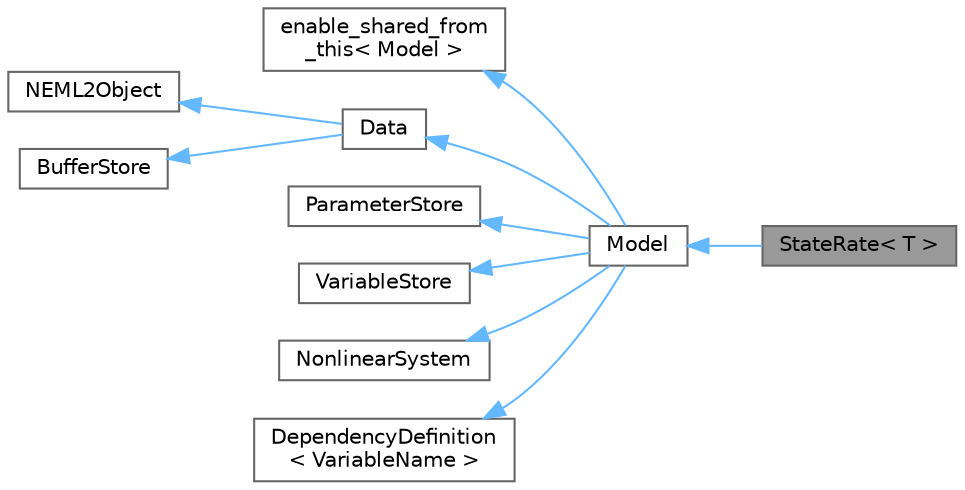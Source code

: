 digraph "StateRate&lt; T &gt;"
{
 // LATEX_PDF_SIZE
  bgcolor="transparent";
  edge [fontname=Helvetica,fontsize=10,labelfontname=Helvetica,labelfontsize=10];
  node [fontname=Helvetica,fontsize=10,shape=box,height=0.2,width=0.4];
  rankdir="LR";
  Node1 [id="Node000001",label="StateRate\< T \>",height=0.2,width=0.4,color="gray40", fillcolor="grey60", style="filled", fontcolor="black",tooltip=" "];
  Node2 -> Node1 [id="edge1_Node000001_Node000002",dir="back",color="steelblue1",style="solid",tooltip=" "];
  Node2 [id="Node000002",label="Model",height=0.2,width=0.4,color="gray40", fillcolor="white", style="filled",URL="$classneml2_1_1Model.html",tooltip="The base class for all constitutive models."];
  Node3 -> Node2 [id="edge2_Node000002_Node000003",dir="back",color="steelblue1",style="solid",tooltip=" "];
  Node3 [id="Node000003",label="enable_shared_from\l_this\< Model \>",height=0.2,width=0.4,color="gray40", fillcolor="white", style="filled",tooltip=" "];
  Node4 -> Node2 [id="edge3_Node000002_Node000004",dir="back",color="steelblue1",style="solid",tooltip=" "];
  Node4 [id="Node000004",label="Data",height=0.2,width=0.4,color="gray40", fillcolor="white", style="filled",URL="$classneml2_1_1Data.html",tooltip=" "];
  Node5 -> Node4 [id="edge4_Node000004_Node000005",dir="back",color="steelblue1",style="solid",tooltip=" "];
  Node5 [id="Node000005",label="NEML2Object",height=0.2,width=0.4,color="gray40", fillcolor="white", style="filled",URL="$classneml2_1_1NEML2Object.html",tooltip="The base class of all \"manufacturable\" objects in the NEML2 library."];
  Node6 -> Node4 [id="edge5_Node000004_Node000006",dir="back",color="steelblue1",style="solid",tooltip=" "];
  Node6 [id="Node000006",label="BufferStore",height=0.2,width=0.4,color="gray40", fillcolor="white", style="filled",URL="$classneml2_1_1BufferStore.html",tooltip="Interface for object which can store buffers."];
  Node7 -> Node2 [id="edge6_Node000002_Node000007",dir="back",color="steelblue1",style="solid",tooltip=" "];
  Node7 [id="Node000007",label="ParameterStore",height=0.2,width=0.4,color="gray40", fillcolor="white", style="filled",URL="$classneml2_1_1ParameterStore.html",tooltip="Interface for object which can store parameters."];
  Node8 -> Node2 [id="edge7_Node000002_Node000008",dir="back",color="steelblue1",style="solid",tooltip=" "];
  Node8 [id="Node000008",label="VariableStore",height=0.2,width=0.4,color="gray40", fillcolor="white", style="filled",URL="$classneml2_1_1VariableStore.html",tooltip=" "];
  Node9 -> Node2 [id="edge8_Node000002_Node000009",dir="back",color="steelblue1",style="solid",tooltip=" "];
  Node9 [id="Node000009",label="NonlinearSystem",height=0.2,width=0.4,color="gray40", fillcolor="white", style="filled",URL="$classneml2_1_1NonlinearSystem.html",tooltip="Definition of a nonlinear system of equations."];
  Node10 -> Node2 [id="edge9_Node000002_Node000010",dir="back",color="steelblue1",style="solid",tooltip=" "];
  Node10 [id="Node000010",label="DependencyDefinition\l\< VariableName \>",height=0.2,width=0.4,color="gray40", fillcolor="white", style="filled",URL="$classneml2_1_1DependencyDefinition.html",tooltip=" "];
}
